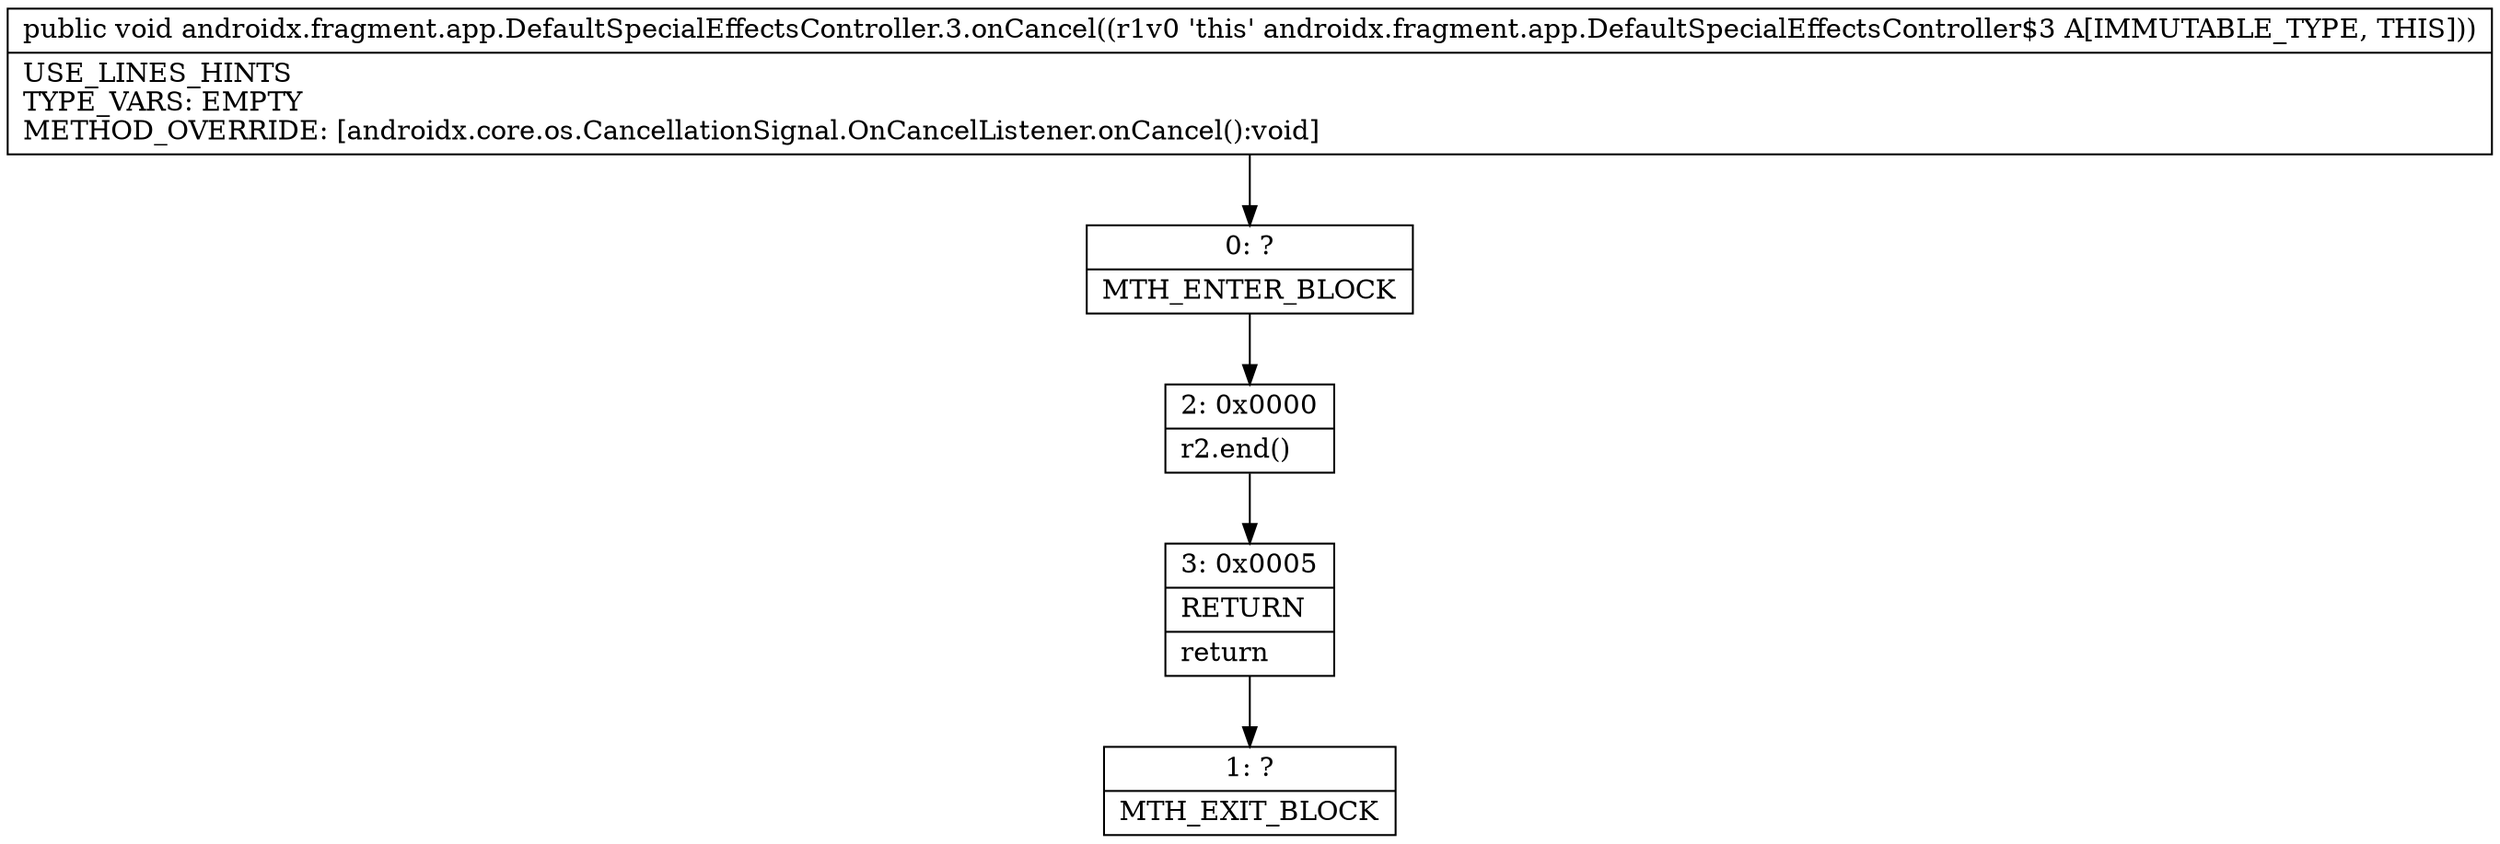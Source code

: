 digraph "CFG forandroidx.fragment.app.DefaultSpecialEffectsController.3.onCancel()V" {
Node_0 [shape=record,label="{0\:\ ?|MTH_ENTER_BLOCK\l}"];
Node_2 [shape=record,label="{2\:\ 0x0000|r2.end()\l}"];
Node_3 [shape=record,label="{3\:\ 0x0005|RETURN\l|return\l}"];
Node_1 [shape=record,label="{1\:\ ?|MTH_EXIT_BLOCK\l}"];
MethodNode[shape=record,label="{public void androidx.fragment.app.DefaultSpecialEffectsController.3.onCancel((r1v0 'this' androidx.fragment.app.DefaultSpecialEffectsController$3 A[IMMUTABLE_TYPE, THIS]))  | USE_LINES_HINTS\lTYPE_VARS: EMPTY\lMETHOD_OVERRIDE: [androidx.core.os.CancellationSignal.OnCancelListener.onCancel():void]\l}"];
MethodNode -> Node_0;Node_0 -> Node_2;
Node_2 -> Node_3;
Node_3 -> Node_1;
}

